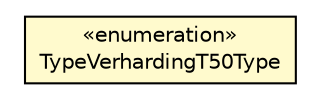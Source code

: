 #!/usr/local/bin/dot
#
# Class diagram 
# Generated by UMLGraph version R5_6-24-gf6e263 (http://www.umlgraph.org/)
#

digraph G {
	edge [fontname="Helvetica",fontsize=10,labelfontname="Helvetica",labelfontsize=10];
	node [fontname="Helvetica",fontsize=10,shape=plaintext];
	nodesep=0.25;
	ranksep=0.5;
	// nl.b3p.topnl.top50nl.TypeVerhardingT50Type
	c46329 [label=<<table title="nl.b3p.topnl.top50nl.TypeVerhardingT50Type" border="0" cellborder="1" cellspacing="0" cellpadding="2" port="p" bgcolor="lemonChiffon" href="./TypeVerhardingT50Type.html">
		<tr><td><table border="0" cellspacing="0" cellpadding="1">
<tr><td align="center" balign="center"> &#171;enumeration&#187; </td></tr>
<tr><td align="center" balign="center"> TypeVerhardingT50Type </td></tr>
		</table></td></tr>
		</table>>, URL="./TypeVerhardingT50Type.html", fontname="Helvetica", fontcolor="black", fontsize=10.0];
}

